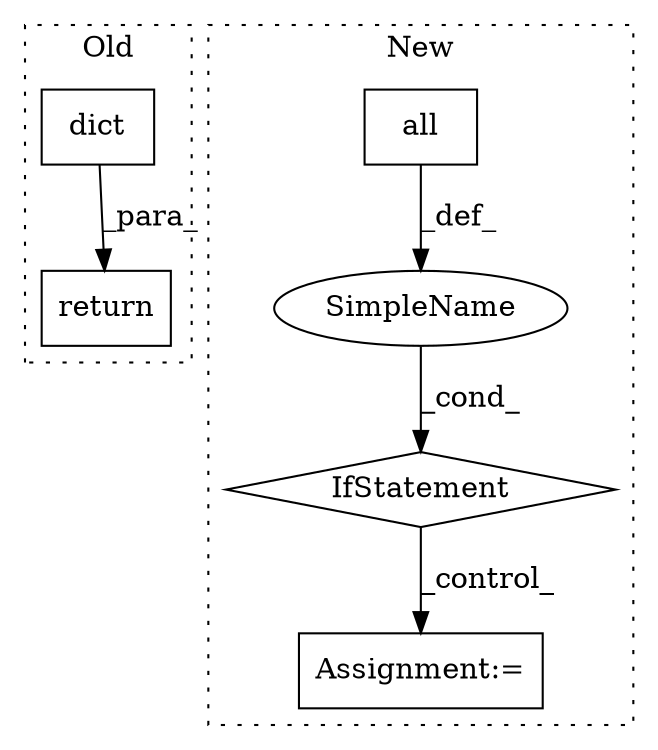 digraph G {
subgraph cluster0 {
1 [label="dict" a="32" s="8737,8765" l="5,1" shape="box"];
6 [label="return" a="41" s="8853" l="7" shape="box"];
label = "Old";
style="dotted";
}
subgraph cluster1 {
2 [label="all" a="32" s="9323" l="5" shape="box"];
3 [label="IfStatement" a="25" s="9288,9328" l="4,2" shape="diamond"];
4 [label="Assignment:=" a="7" s="9358" l="1" shape="box"];
5 [label="SimpleName" a="42" s="" l="" shape="ellipse"];
label = "New";
style="dotted";
}
1 -> 6 [label="_para_"];
2 -> 5 [label="_def_"];
3 -> 4 [label="_control_"];
5 -> 3 [label="_cond_"];
}
